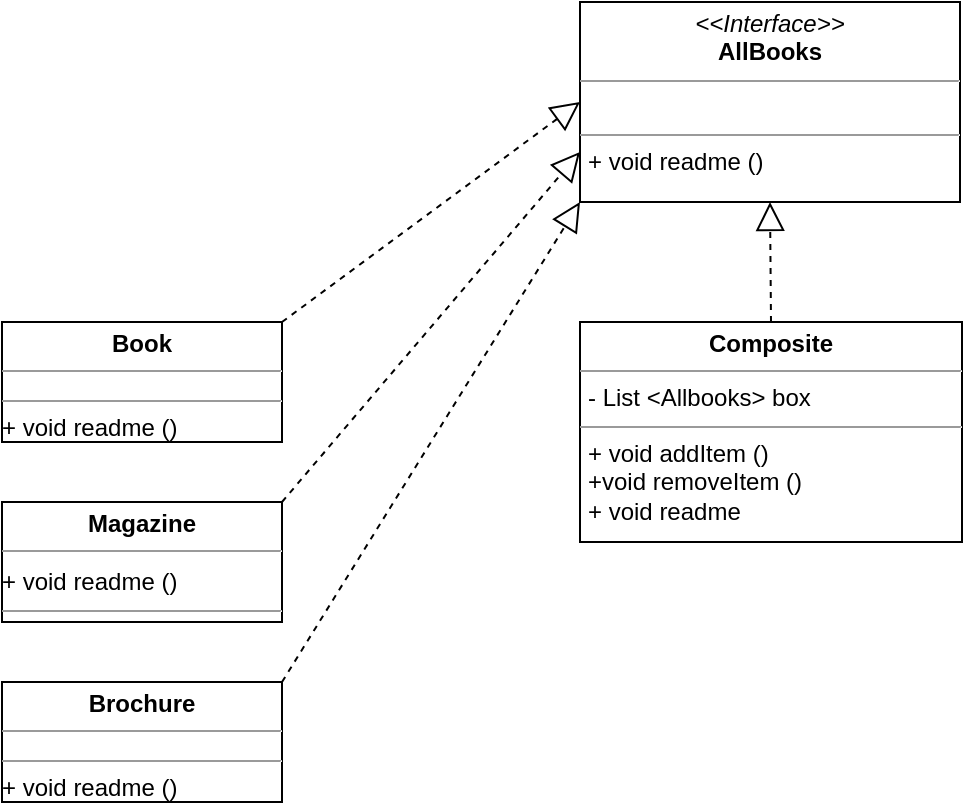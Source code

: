 <mxfile version="19.0.3" type="device"><diagram id="fNbC6mPmFECNIfWiyMPa" name="Страница 1"><mxGraphModel dx="1422" dy="865" grid="1" gridSize="10" guides="1" tooltips="1" connect="1" arrows="1" fold="1" page="1" pageScale="1" pageWidth="827" pageHeight="1169" math="0" shadow="0"><root><mxCell id="0"/><mxCell id="1" parent="0"/><mxCell id="oQkrNKCFOHCjf5wX2tsV-1" value="&lt;p style=&quot;margin:0px;margin-top:4px;text-align:center;&quot;&gt;&lt;i&gt;&amp;lt;&amp;lt;Interface&amp;gt;&amp;gt;&lt;/i&gt;&lt;br&gt;&lt;b&gt;AllBooks&lt;/b&gt;&lt;/p&gt;&lt;hr size=&quot;1&quot;&gt;&lt;p style=&quot;margin:0px;margin-left:4px;&quot;&gt;&lt;br&gt;&lt;/p&gt;&lt;hr size=&quot;1&quot;&gt;&lt;p style=&quot;margin:0px;margin-left:4px;&quot;&gt;+ void readme ()&lt;/p&gt;" style="verticalAlign=top;align=left;overflow=fill;fontSize=12;fontFamily=Helvetica;html=1;" vertex="1" parent="1"><mxGeometry x="319" y="40" width="190" height="100" as="geometry"/></mxCell><mxCell id="oQkrNKCFOHCjf5wX2tsV-2" value="&lt;p style=&quot;margin:0px;margin-top:4px;text-align:center;&quot;&gt;&lt;b&gt;Composite&lt;/b&gt;&lt;/p&gt;&lt;hr size=&quot;1&quot;&gt;&lt;p style=&quot;margin:0px;margin-left:4px;&quot;&gt;- List &amp;lt;Allbooks&amp;gt; box&lt;/p&gt;&lt;hr size=&quot;1&quot;&gt;&lt;p style=&quot;margin:0px;margin-left:4px;&quot;&gt;+ void addItem ()&lt;/p&gt;&lt;p style=&quot;margin:0px;margin-left:4px;&quot;&gt;+void removeItem ()&lt;/p&gt;&lt;p style=&quot;margin:0px;margin-left:4px;&quot;&gt;+ void readme&lt;/p&gt;" style="verticalAlign=top;align=left;overflow=fill;fontSize=12;fontFamily=Helvetica;html=1;" vertex="1" parent="1"><mxGeometry x="319" y="200" width="191" height="110" as="geometry"/></mxCell><mxCell id="oQkrNKCFOHCjf5wX2tsV-3" value="" style="endArrow=block;dashed=1;endFill=0;endSize=12;html=1;rounded=0;entryX=0.5;entryY=1;entryDx=0;entryDy=0;exitX=0.5;exitY=0;exitDx=0;exitDy=0;" edge="1" parent="1" source="oQkrNKCFOHCjf5wX2tsV-2" target="oQkrNKCFOHCjf5wX2tsV-1"><mxGeometry width="160" relative="1" as="geometry"><mxPoint x="414" y="190" as="sourcePoint"/><mxPoint x="490" y="440" as="targetPoint"/></mxGeometry></mxCell><mxCell id="oQkrNKCFOHCjf5wX2tsV-5" value="&lt;p style=&quot;margin:0px;margin-top:4px;text-align:center;&quot;&gt;&lt;b&gt;Brochure&lt;/b&gt;&lt;/p&gt;&lt;hr size=&quot;1&quot;&gt;&lt;div style=&quot;height:2px;&quot;&gt;&lt;/div&gt;&lt;hr size=&quot;1&quot;&gt;&lt;div style=&quot;height:2px;&quot;&gt;+ void readme ()&lt;/div&gt;" style="verticalAlign=top;align=left;overflow=fill;fontSize=12;fontFamily=Helvetica;html=1;" vertex="1" parent="1"><mxGeometry x="30" y="380" width="140" height="60" as="geometry"/></mxCell><mxCell id="oQkrNKCFOHCjf5wX2tsV-6" value="&lt;p style=&quot;margin:0px;margin-top:4px;text-align:center;&quot;&gt;&lt;b&gt;Magazine&lt;/b&gt;&lt;/p&gt;&lt;hr size=&quot;1&quot;&gt;&lt;div style=&quot;height:2px;&quot;&gt;&lt;/div&gt;+ void readme ()&lt;hr size=&quot;1&quot;&gt;&lt;div style=&quot;height:2px;&quot;&gt;&lt;/div&gt;" style="verticalAlign=top;align=left;overflow=fill;fontSize=12;fontFamily=Helvetica;html=1;" vertex="1" parent="1"><mxGeometry x="30" y="290" width="140" height="60" as="geometry"/></mxCell><mxCell id="oQkrNKCFOHCjf5wX2tsV-7" value="&lt;p style=&quot;margin:0px;margin-top:4px;text-align:center;&quot;&gt;&lt;b&gt;Book&lt;/b&gt;&lt;/p&gt;&lt;hr size=&quot;1&quot;&gt;&lt;div style=&quot;height:2px;&quot;&gt;&lt;/div&gt;&lt;hr size=&quot;1&quot;&gt;&lt;div style=&quot;height:2px;&quot;&gt;+ void readme ()&lt;/div&gt;" style="verticalAlign=top;align=left;overflow=fill;fontSize=12;fontFamily=Helvetica;html=1;" vertex="1" parent="1"><mxGeometry x="30" y="200" width="140" height="60" as="geometry"/></mxCell><mxCell id="oQkrNKCFOHCjf5wX2tsV-8" value="" style="endArrow=block;dashed=1;endFill=0;endSize=12;html=1;rounded=0;exitX=1;exitY=0;exitDx=0;exitDy=0;entryX=0;entryY=1;entryDx=0;entryDy=0;" edge="1" parent="1" source="oQkrNKCFOHCjf5wX2tsV-5" target="oQkrNKCFOHCjf5wX2tsV-1"><mxGeometry width="160" relative="1" as="geometry"><mxPoint x="330" y="440" as="sourcePoint"/><mxPoint x="490" y="440" as="targetPoint"/></mxGeometry></mxCell><mxCell id="oQkrNKCFOHCjf5wX2tsV-9" value="" style="endArrow=block;dashed=1;endFill=0;endSize=12;html=1;rounded=0;entryX=0;entryY=0.75;entryDx=0;entryDy=0;exitX=1;exitY=0;exitDx=0;exitDy=0;" edge="1" parent="1" source="oQkrNKCFOHCjf5wX2tsV-6" target="oQkrNKCFOHCjf5wX2tsV-1"><mxGeometry width="160" relative="1" as="geometry"><mxPoint x="80" y="550" as="sourcePoint"/><mxPoint x="240" y="550" as="targetPoint"/></mxGeometry></mxCell><mxCell id="oQkrNKCFOHCjf5wX2tsV-10" value="" style="endArrow=block;dashed=1;endFill=0;endSize=12;html=1;rounded=0;exitX=1;exitY=0;exitDx=0;exitDy=0;entryX=0;entryY=0.5;entryDx=0;entryDy=0;" edge="1" parent="1" source="oQkrNKCFOHCjf5wX2tsV-7" target="oQkrNKCFOHCjf5wX2tsV-1"><mxGeometry width="160" relative="1" as="geometry"><mxPoint x="110" y="140" as="sourcePoint"/><mxPoint x="270" y="140" as="targetPoint"/></mxGeometry></mxCell></root></mxGraphModel></diagram></mxfile>